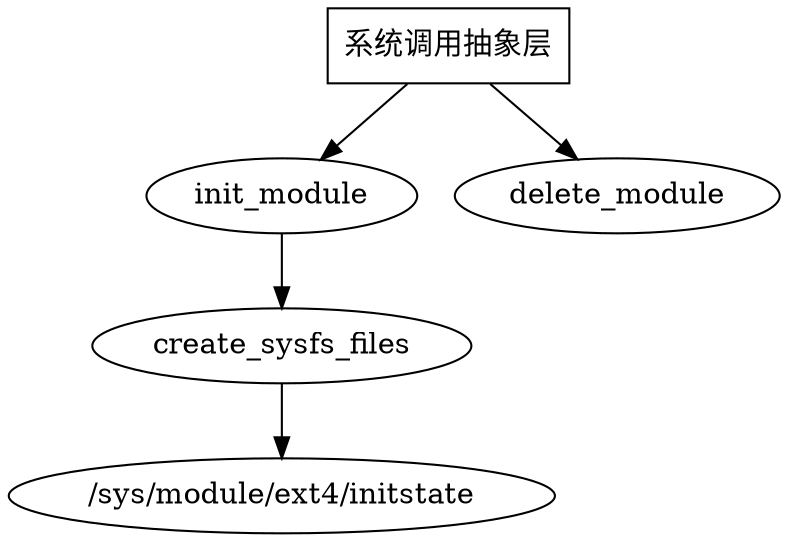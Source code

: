 digraph G {

	系统调用抽象层 [shape=box];

	系统调用抽象层 -> init_module;
	系统调用抽象层 -> delete_module;

	init_module -> create_sysfs_files -> "/sys/module/ext4/initstate";
}
	
